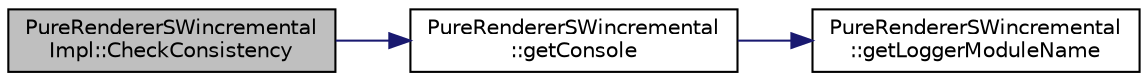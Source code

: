 digraph "PureRendererSWincrementalImpl::CheckConsistency"
{
 // LATEX_PDF_SIZE
  edge [fontname="Helvetica",fontsize="10",labelfontname="Helvetica",labelfontsize="10"];
  node [fontname="Helvetica",fontsize="10",shape=record];
  rankdir="LR";
  Node1 [label="PureRendererSWincremental\lImpl::CheckConsistency",height=0.2,width=0.4,color="black", fillcolor="grey75", style="filled", fontcolor="black",tooltip="Runs an internal consistency test, just for debug."];
  Node1 -> Node2 [color="midnightblue",fontsize="10",style="solid",fontname="Helvetica"];
  Node2 [label="PureRendererSWincremental\l::getConsole",height=0.2,width=0.4,color="black", fillcolor="white", style="filled",URL="$class_pure_renderer_s_wincremental.html#acea21e565743526b85cd03e5571c3010",tooltip="Returns access to console preset with logger module name as this class."];
  Node2 -> Node3 [color="midnightblue",fontsize="10",style="solid",fontname="Helvetica"];
  Node3 [label="PureRendererSWincremental\l::getLoggerModuleName",height=0.2,width=0.4,color="black", fillcolor="white", style="filled",URL="$class_pure_renderer_s_wincremental.html#a71cc5be78aa684df73628ecc6f9570b0",tooltip="Returns the logger module name of this class."];
}
